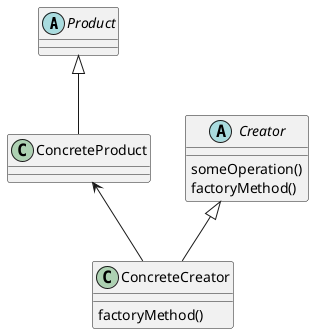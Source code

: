 @startuml
abstract class Product
class ConcreteProduct
abstract class Creator {
    someOperation()
    factoryMethod()
}
class ConcreteCreator {
    factoryMethod()
}

Product <|-- ConcreteProduct
Creator <|-- ConcreteCreator

ConcreteProduct <-- ConcreteCreator

@enduml